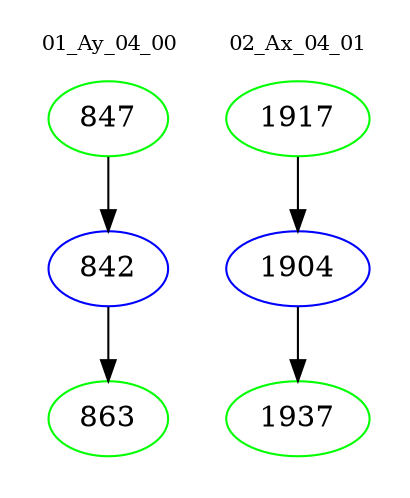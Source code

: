 digraph{
subgraph cluster_0 {
color = white
label = "01_Ay_04_00";
fontsize=10;
T0_847 [label="847", color="green"]
T0_847 -> T0_842 [color="black"]
T0_842 [label="842", color="blue"]
T0_842 -> T0_863 [color="black"]
T0_863 [label="863", color="green"]
}
subgraph cluster_1 {
color = white
label = "02_Ax_04_01";
fontsize=10;
T1_1917 [label="1917", color="green"]
T1_1917 -> T1_1904 [color="black"]
T1_1904 [label="1904", color="blue"]
T1_1904 -> T1_1937 [color="black"]
T1_1937 [label="1937", color="green"]
}
}
